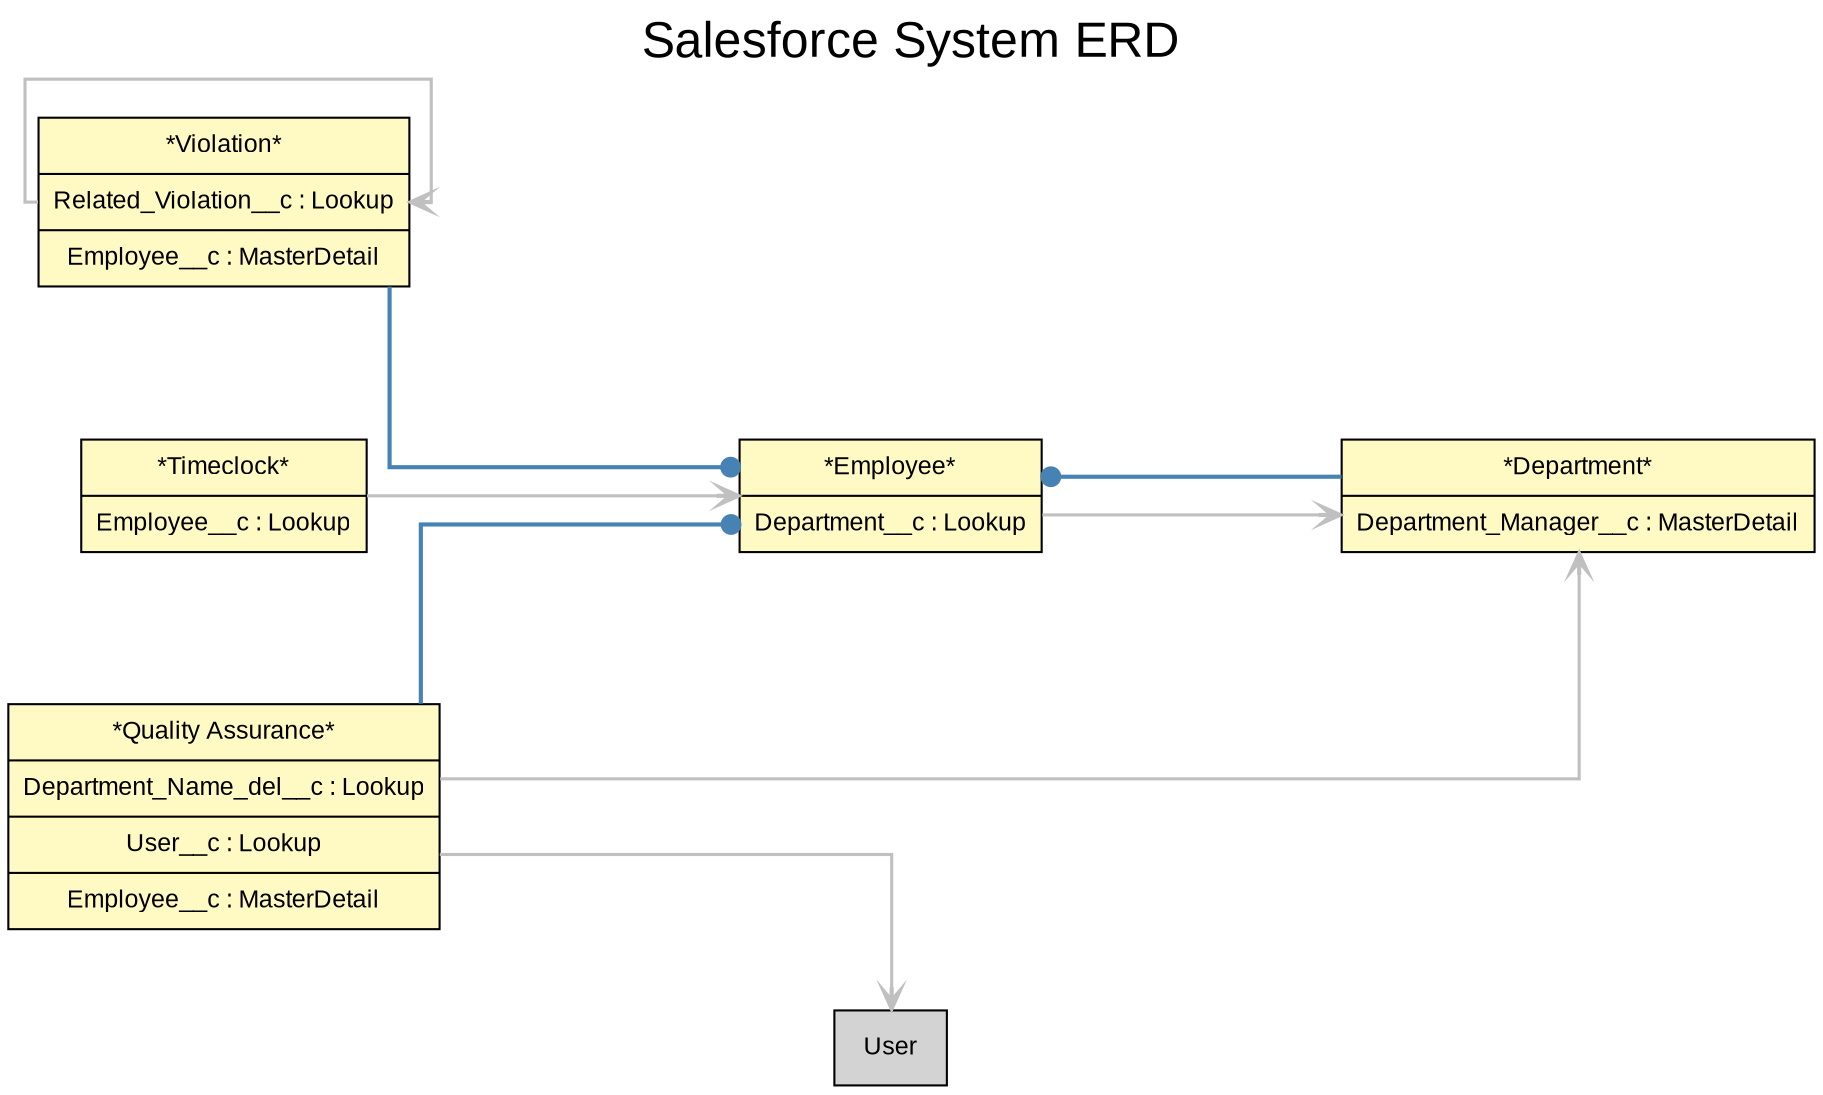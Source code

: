 digraph G {
  label="Salesforce System ERD";
  labelloc=t;
  fontsize=24;
  fontname="Arial, sans-serif";
  rankdir=LR;
  splines=ortho;
  nodesep=1.0;
  ranksep=2.0;
  overlap=false;
  concentrate=false;
  node [shape=record, style=filled, fontname="Arial, sans-serif", fontsize=12, margin=0.1];
  edge [fontname="Arial, sans-serif", fontsize=10, penwidth=1.5];

  Employee__c [label="*Employee*|Department__c : Lookup", fillcolor="#FFF9C4"];
  Violation__c [label="*Violation*|Related_Violation__c : Lookup|Employee__c : MasterDetail", fillcolor="#FFF9C4"];
  Department__c [label="*Department*|Department_Manager__c : MasterDetail", fillcolor="#FFF9C4"];
  Quality_Assurance__c [label="*Quality Assurance*|Department_Name_del__c : Lookup|User__c : Lookup|Employee__c : MasterDetail", fillcolor="#FFF9C4"];
  Timeclock__c [label="*Timeclock*|Employee__c : Lookup", fillcolor="#FFF9C4"];

  Timeclock__c:"Employee__c" -> Employee__c [arrowhead=open, arrowtail=none, color=gray, penwidth=1.5];
  Violation__c:"Related_Violation__c" -> Violation__c [arrowhead=open, arrowtail=none, color=gray, penwidth=1.5];
  Violation__c:"Employee__c" -> Employee__c [arrowhead=dot, arrowtail=dot, color=steelblue, penwidth=2.0];
  Employee__c:"Department__c" -> Department__c [arrowhead=open, arrowtail=none, color=gray, penwidth=1.5];
  Department__c:"Department_Manager__c" -> Employee__c [arrowhead=dot, arrowtail=dot, color=steelblue, penwidth=2.0];
  Quality_Assurance__c:"Department_Name_del__c" -> Department__c [arrowhead=open, arrowtail=none, color=gray, penwidth=1.5];
  Quality_Assurance__c:"User__c" -> User [arrowhead=open, arrowtail=none, color=gray, penwidth=1.5];
  Quality_Assurance__c:"Employee__c" -> Employee__c [arrowhead=dot, arrowtail=dot, color=steelblue, penwidth=2.0];
}